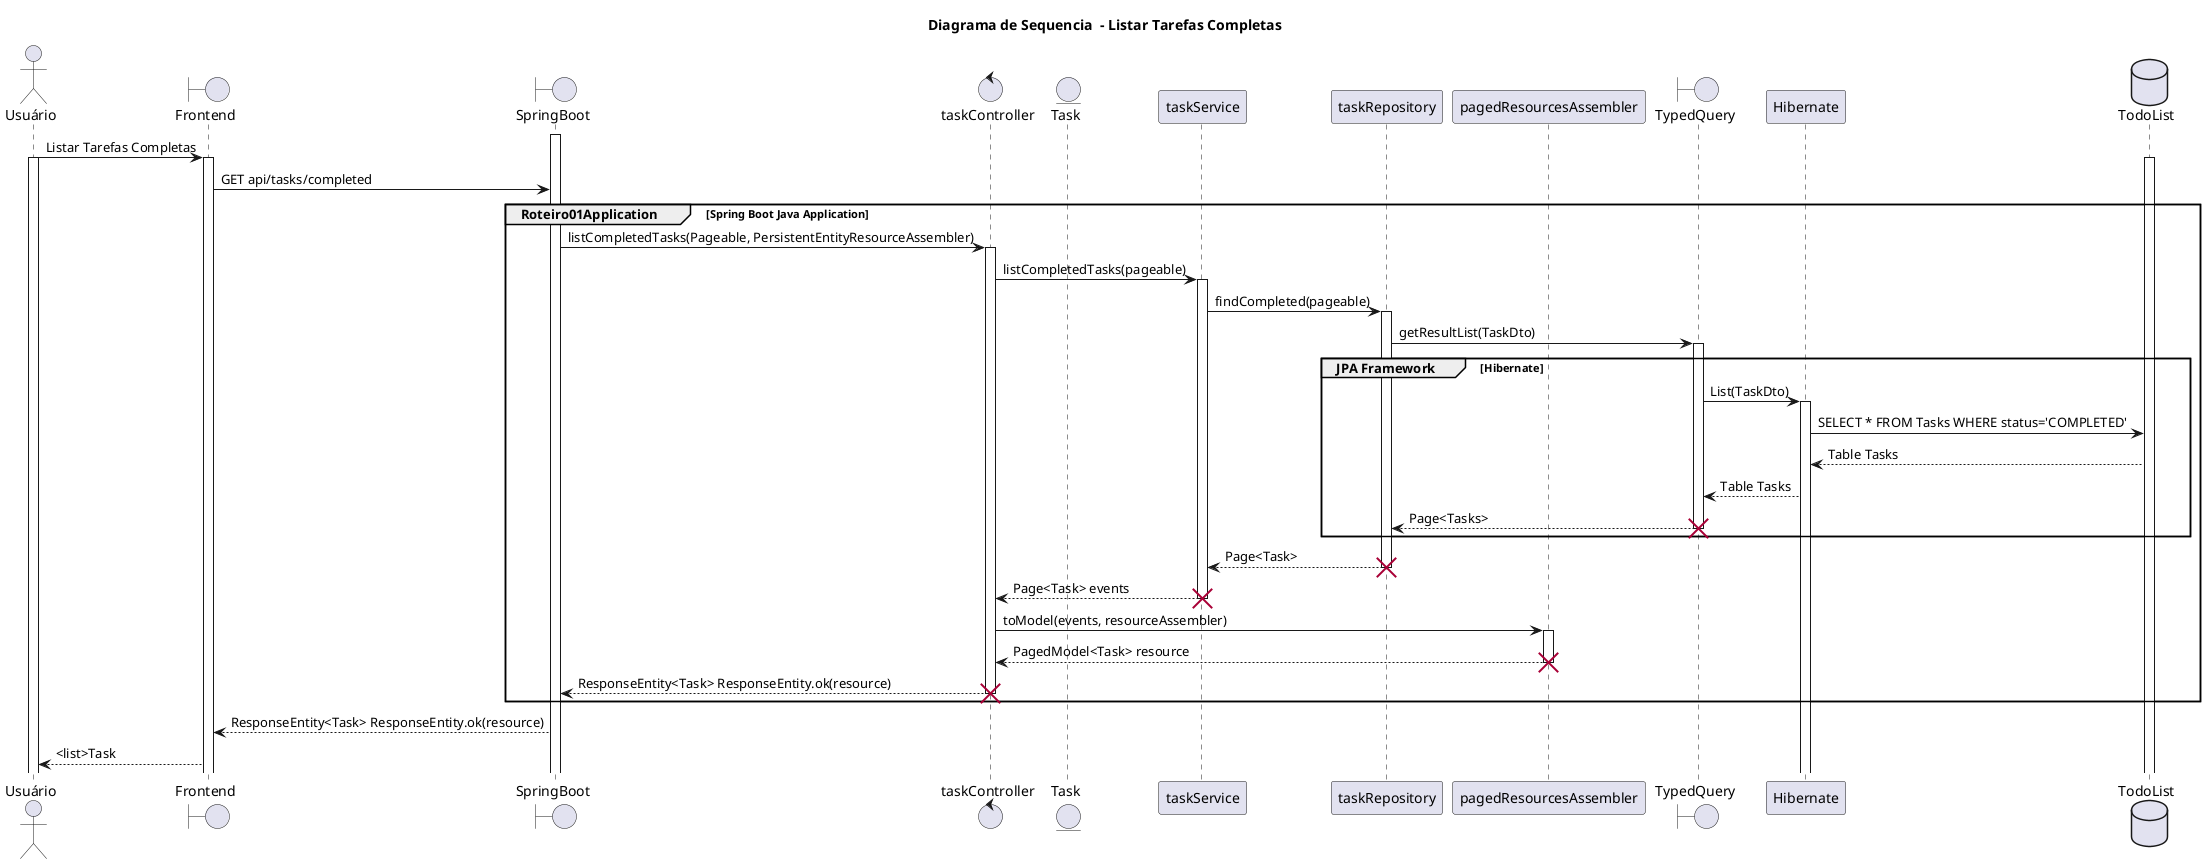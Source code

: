 @startuml
title Diagrama de Sequencia  - Listar Tarefas Completas
actor Usuário
Boundary Frontend
Boundary SpringBoot
Control taskController
Entity Task
Participant taskService
Participant taskRepository
Participant pagedResourcesAssembler
Boundary TypedQuery
Participant Hibernate
Database TodoList
activate SpringBoot
Usuário -> Frontend: Listar Tarefas Completas
activate Usuário
activate Frontend
activate TodoList
Frontend -> SpringBoot: GET api/tasks/completed
group Roteiro01Application [Spring Boot Java Application]
SpringBoot -> taskController: listCompletedTasks(Pageable, PersistentEntityResourceAssembler)
activate taskController
taskController -> taskService: listCompletedTasks(pageable)
activate taskService
taskService -> taskRepository: findCompleted(pageable)
activate taskRepository
taskRepository -> TypedQuery: getResultList(TaskDto)
group JPA Framework[Hibernate]
Activate TypedQuery
TypedQuery -> Hibernate: List(TaskDto)
Activate Hibernate
Hibernate -> TodoList: SELECT * FROM Tasks WHERE status='COMPLETED'
TodoList --> Hibernate: Table Tasks
Hibernate --> TypedQuery: Table Tasks
TypedQuery --> taskRepository: Page<Tasks>
destroy TypedQuery
end
taskRepository --> taskService: Page<Task>
destroy taskRepository
taskService --> taskController: Page<Task> events
destroy taskService
taskController -> pagedResourcesAssembler: toModel(events, resourceAssembler)
activate pagedResourcesAssembler
pagedResourcesAssembler --> taskController: PagedModel<Task> resource
destroy pagedResourcesAssembler
taskController --> SpringBoot: ResponseEntity<Task> ResponseEntity.ok(resource)
destroy taskController
end
SpringBoot --> Frontend : ResponseEntity<Task> ResponseEntity.ok(resource)
Frontend --> Usuário: <list>Task
@enduml
